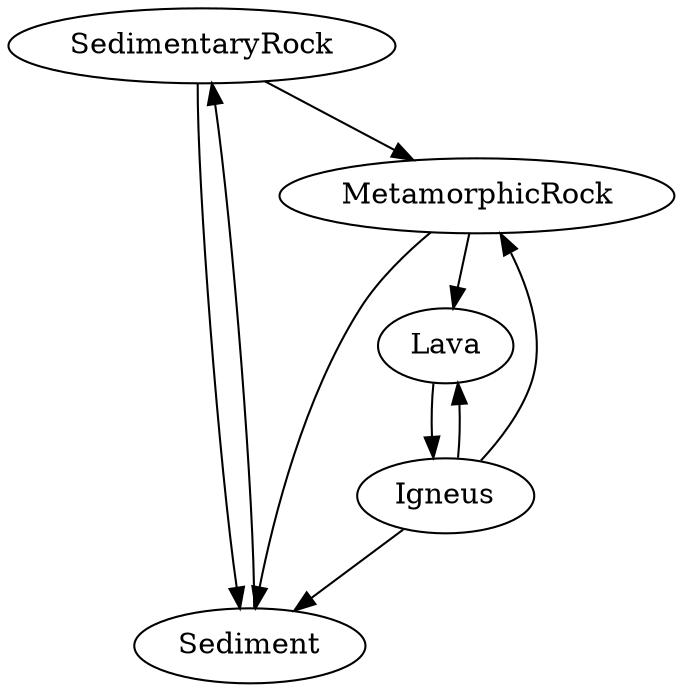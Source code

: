 digraph A {
	SedimentaryRock -> Sediment
	Sediment -> SedimentaryRock
	SedimentaryRock -> MetamorphicRock
	MetamorphicRock -> Sediment
	MetamorphicRock -> Lava
	Lava -> Igneus
	Igneus -> Sediment
	Igneus -> MetamorphicRock
	Igneus -> Lava
}